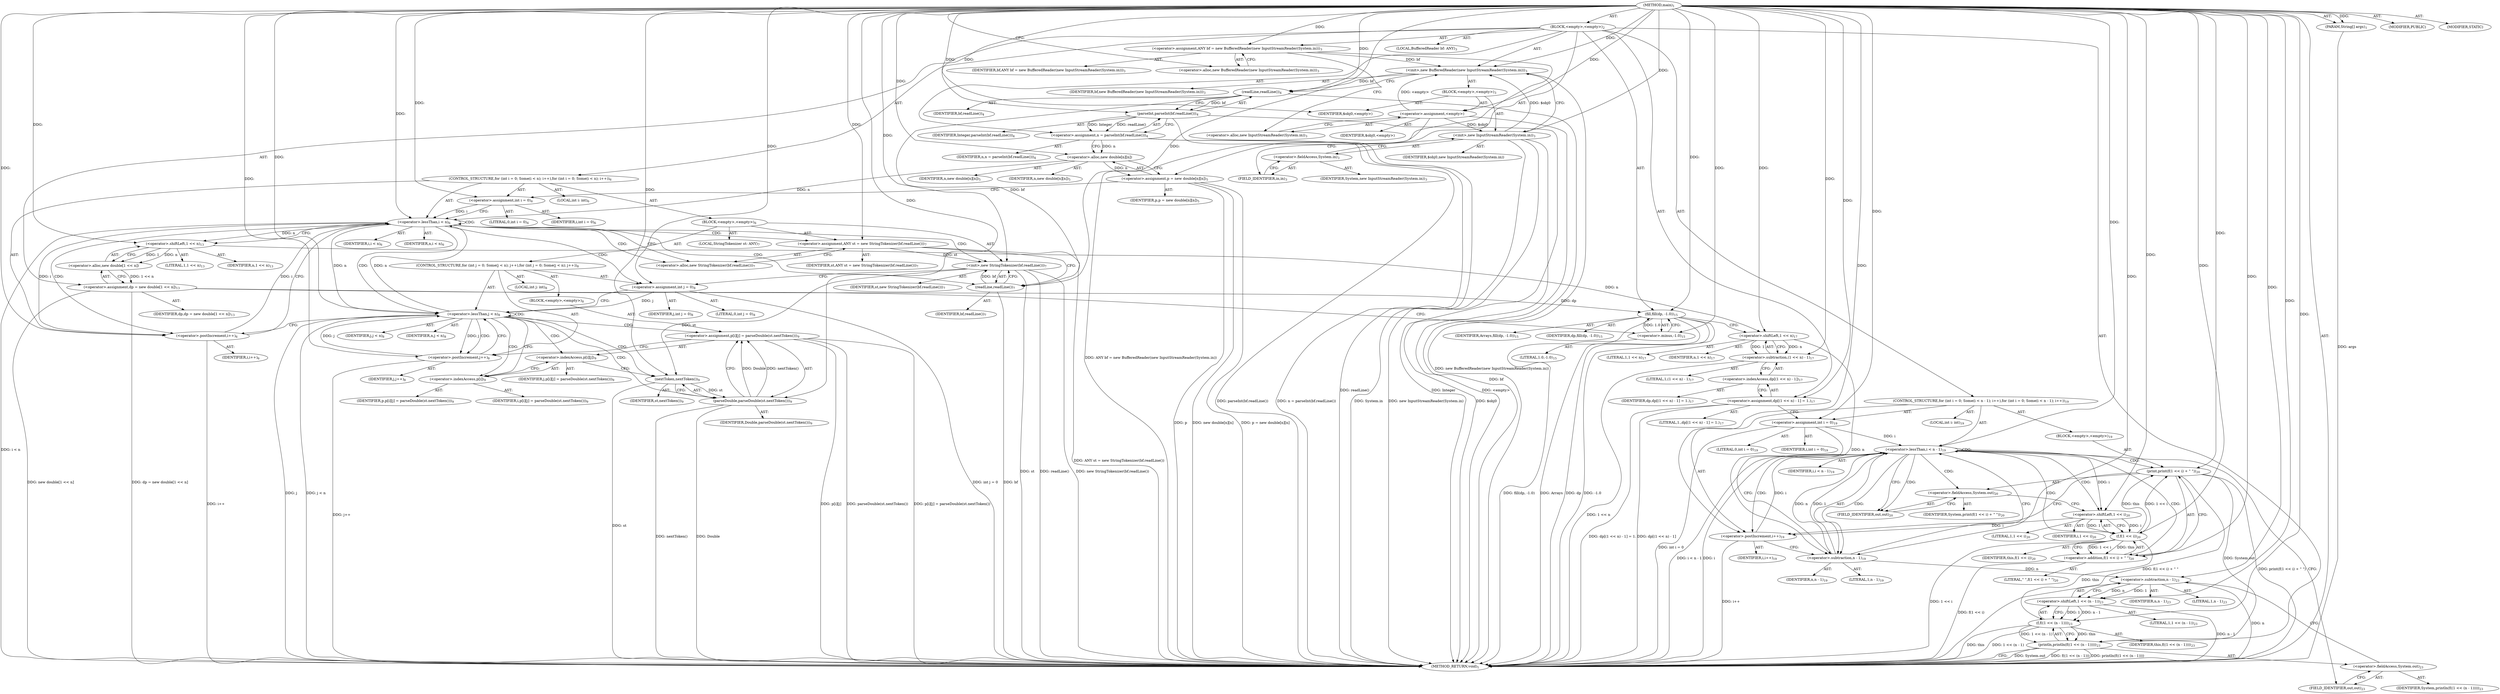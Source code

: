 digraph "main" {  
"21" [label = <(METHOD,main)<SUB>1</SUB>> ]
"22" [label = <(PARAM,String[] args)<SUB>1</SUB>> ]
"23" [label = <(BLOCK,&lt;empty&gt;,&lt;empty&gt;)<SUB>2</SUB>> ]
"4" [label = <(LOCAL,BufferedReader bf: ANY)<SUB>3</SUB>> ]
"24" [label = <(&lt;operator&gt;.assignment,ANY bf = new BufferedReader(new InputStreamReader(System.in)))<SUB>3</SUB>> ]
"25" [label = <(IDENTIFIER,bf,ANY bf = new BufferedReader(new InputStreamReader(System.in)))<SUB>3</SUB>> ]
"26" [label = <(&lt;operator&gt;.alloc,new BufferedReader(new InputStreamReader(System.in)))<SUB>3</SUB>> ]
"27" [label = <(&lt;init&gt;,new BufferedReader(new InputStreamReader(System.in)))<SUB>3</SUB>> ]
"3" [label = <(IDENTIFIER,bf,new BufferedReader(new InputStreamReader(System.in)))<SUB>3</SUB>> ]
"28" [label = <(BLOCK,&lt;empty&gt;,&lt;empty&gt;)<SUB>3</SUB>> ]
"29" [label = <(&lt;operator&gt;.assignment,&lt;empty&gt;)> ]
"30" [label = <(IDENTIFIER,$obj0,&lt;empty&gt;)> ]
"31" [label = <(&lt;operator&gt;.alloc,new InputStreamReader(System.in))<SUB>3</SUB>> ]
"32" [label = <(&lt;init&gt;,new InputStreamReader(System.in))<SUB>3</SUB>> ]
"33" [label = <(IDENTIFIER,$obj0,new InputStreamReader(System.in))> ]
"34" [label = <(&lt;operator&gt;.fieldAccess,System.in)<SUB>3</SUB>> ]
"35" [label = <(IDENTIFIER,System,new InputStreamReader(System.in))<SUB>3</SUB>> ]
"36" [label = <(FIELD_IDENTIFIER,in,in)<SUB>3</SUB>> ]
"37" [label = <(IDENTIFIER,$obj0,&lt;empty&gt;)> ]
"38" [label = <(&lt;operator&gt;.assignment,n = parseInt(bf.readLine()))<SUB>4</SUB>> ]
"39" [label = <(IDENTIFIER,n,n = parseInt(bf.readLine()))<SUB>4</SUB>> ]
"40" [label = <(parseInt,parseInt(bf.readLine()))<SUB>4</SUB>> ]
"41" [label = <(IDENTIFIER,Integer,parseInt(bf.readLine()))<SUB>4</SUB>> ]
"42" [label = <(readLine,readLine())<SUB>4</SUB>> ]
"43" [label = <(IDENTIFIER,bf,readLine())<SUB>4</SUB>> ]
"44" [label = <(&lt;operator&gt;.assignment,p = new double[n][n])<SUB>5</SUB>> ]
"45" [label = <(IDENTIFIER,p,p = new double[n][n])<SUB>5</SUB>> ]
"46" [label = <(&lt;operator&gt;.alloc,new double[n][n])> ]
"47" [label = <(IDENTIFIER,n,new double[n][n])<SUB>5</SUB>> ]
"48" [label = <(IDENTIFIER,n,new double[n][n])<SUB>5</SUB>> ]
"49" [label = <(CONTROL_STRUCTURE,for (int i = 0; Some(i &lt; n); i++),for (int i = 0; Some(i &lt; n); i++))<SUB>6</SUB>> ]
"50" [label = <(LOCAL,int i: int)<SUB>6</SUB>> ]
"51" [label = <(&lt;operator&gt;.assignment,int i = 0)<SUB>6</SUB>> ]
"52" [label = <(IDENTIFIER,i,int i = 0)<SUB>6</SUB>> ]
"53" [label = <(LITERAL,0,int i = 0)<SUB>6</SUB>> ]
"54" [label = <(&lt;operator&gt;.lessThan,i &lt; n)<SUB>6</SUB>> ]
"55" [label = <(IDENTIFIER,i,i &lt; n)<SUB>6</SUB>> ]
"56" [label = <(IDENTIFIER,n,i &lt; n)<SUB>6</SUB>> ]
"57" [label = <(&lt;operator&gt;.postIncrement,i++)<SUB>6</SUB>> ]
"58" [label = <(IDENTIFIER,i,i++)<SUB>6</SUB>> ]
"59" [label = <(BLOCK,&lt;empty&gt;,&lt;empty&gt;)<SUB>6</SUB>> ]
"6" [label = <(LOCAL,StringTokenizer st: ANY)<SUB>7</SUB>> ]
"60" [label = <(&lt;operator&gt;.assignment,ANY st = new StringTokenizer(bf.readLine()))<SUB>7</SUB>> ]
"61" [label = <(IDENTIFIER,st,ANY st = new StringTokenizer(bf.readLine()))<SUB>7</SUB>> ]
"62" [label = <(&lt;operator&gt;.alloc,new StringTokenizer(bf.readLine()))<SUB>7</SUB>> ]
"63" [label = <(&lt;init&gt;,new StringTokenizer(bf.readLine()))<SUB>7</SUB>> ]
"5" [label = <(IDENTIFIER,st,new StringTokenizer(bf.readLine()))<SUB>7</SUB>> ]
"64" [label = <(readLine,readLine())<SUB>7</SUB>> ]
"65" [label = <(IDENTIFIER,bf,readLine())<SUB>7</SUB>> ]
"66" [label = <(CONTROL_STRUCTURE,for (int j = 0; Some(j &lt; n); j++),for (int j = 0; Some(j &lt; n); j++))<SUB>8</SUB>> ]
"67" [label = <(LOCAL,int j: int)<SUB>8</SUB>> ]
"68" [label = <(&lt;operator&gt;.assignment,int j = 0)<SUB>8</SUB>> ]
"69" [label = <(IDENTIFIER,j,int j = 0)<SUB>8</SUB>> ]
"70" [label = <(LITERAL,0,int j = 0)<SUB>8</SUB>> ]
"71" [label = <(&lt;operator&gt;.lessThan,j &lt; n)<SUB>8</SUB>> ]
"72" [label = <(IDENTIFIER,j,j &lt; n)<SUB>8</SUB>> ]
"73" [label = <(IDENTIFIER,n,j &lt; n)<SUB>8</SUB>> ]
"74" [label = <(&lt;operator&gt;.postIncrement,j++)<SUB>8</SUB>> ]
"75" [label = <(IDENTIFIER,j,j++)<SUB>8</SUB>> ]
"76" [label = <(BLOCK,&lt;empty&gt;,&lt;empty&gt;)<SUB>8</SUB>> ]
"77" [label = <(&lt;operator&gt;.assignment,p[i][j] = parseDouble(st.nextToken()))<SUB>9</SUB>> ]
"78" [label = <(&lt;operator&gt;.indexAccess,p[i][j])<SUB>9</SUB>> ]
"79" [label = <(&lt;operator&gt;.indexAccess,p[i])<SUB>9</SUB>> ]
"80" [label = <(IDENTIFIER,p,p[i][j] = parseDouble(st.nextToken()))<SUB>9</SUB>> ]
"81" [label = <(IDENTIFIER,i,p[i][j] = parseDouble(st.nextToken()))<SUB>9</SUB>> ]
"82" [label = <(IDENTIFIER,j,p[i][j] = parseDouble(st.nextToken()))<SUB>9</SUB>> ]
"83" [label = <(parseDouble,parseDouble(st.nextToken()))<SUB>9</SUB>> ]
"84" [label = <(IDENTIFIER,Double,parseDouble(st.nextToken()))<SUB>9</SUB>> ]
"85" [label = <(nextToken,nextToken())<SUB>9</SUB>> ]
"86" [label = <(IDENTIFIER,st,nextToken())<SUB>9</SUB>> ]
"87" [label = <(&lt;operator&gt;.assignment,dp = new double[1 &lt;&lt; n])<SUB>13</SUB>> ]
"88" [label = <(IDENTIFIER,dp,dp = new double[1 &lt;&lt; n])<SUB>13</SUB>> ]
"89" [label = <(&lt;operator&gt;.alloc,new double[1 &lt;&lt; n])> ]
"90" [label = <(&lt;operator&gt;.shiftLeft,1 &lt;&lt; n)<SUB>13</SUB>> ]
"91" [label = <(LITERAL,1,1 &lt;&lt; n)<SUB>13</SUB>> ]
"92" [label = <(IDENTIFIER,n,1 &lt;&lt; n)<SUB>13</SUB>> ]
"93" [label = <(fill,fill(dp, -1.0))<SUB>15</SUB>> ]
"94" [label = <(IDENTIFIER,Arrays,fill(dp, -1.0))<SUB>15</SUB>> ]
"95" [label = <(IDENTIFIER,dp,fill(dp, -1.0))<SUB>15</SUB>> ]
"96" [label = <(&lt;operator&gt;.minus,-1.0)<SUB>15</SUB>> ]
"97" [label = <(LITERAL,1.0,-1.0)<SUB>15</SUB>> ]
"98" [label = <(&lt;operator&gt;.assignment,dp[(1 &lt;&lt; n) - 1] = 1.)<SUB>17</SUB>> ]
"99" [label = <(&lt;operator&gt;.indexAccess,dp[(1 &lt;&lt; n) - 1])<SUB>17</SUB>> ]
"100" [label = <(IDENTIFIER,dp,dp[(1 &lt;&lt; n) - 1] = 1.)<SUB>17</SUB>> ]
"101" [label = <(&lt;operator&gt;.subtraction,(1 &lt;&lt; n) - 1)<SUB>17</SUB>> ]
"102" [label = <(&lt;operator&gt;.shiftLeft,1 &lt;&lt; n)<SUB>17</SUB>> ]
"103" [label = <(LITERAL,1,1 &lt;&lt; n)<SUB>17</SUB>> ]
"104" [label = <(IDENTIFIER,n,1 &lt;&lt; n)<SUB>17</SUB>> ]
"105" [label = <(LITERAL,1,(1 &lt;&lt; n) - 1)<SUB>17</SUB>> ]
"106" [label = <(LITERAL,1.,dp[(1 &lt;&lt; n) - 1] = 1.)<SUB>17</SUB>> ]
"107" [label = <(CONTROL_STRUCTURE,for (int i = 0; Some(i &lt; n - 1); i++),for (int i = 0; Some(i &lt; n - 1); i++))<SUB>19</SUB>> ]
"108" [label = <(LOCAL,int i: int)<SUB>19</SUB>> ]
"109" [label = <(&lt;operator&gt;.assignment,int i = 0)<SUB>19</SUB>> ]
"110" [label = <(IDENTIFIER,i,int i = 0)<SUB>19</SUB>> ]
"111" [label = <(LITERAL,0,int i = 0)<SUB>19</SUB>> ]
"112" [label = <(&lt;operator&gt;.lessThan,i &lt; n - 1)<SUB>19</SUB>> ]
"113" [label = <(IDENTIFIER,i,i &lt; n - 1)<SUB>19</SUB>> ]
"114" [label = <(&lt;operator&gt;.subtraction,n - 1)<SUB>19</SUB>> ]
"115" [label = <(IDENTIFIER,n,n - 1)<SUB>19</SUB>> ]
"116" [label = <(LITERAL,1,n - 1)<SUB>19</SUB>> ]
"117" [label = <(&lt;operator&gt;.postIncrement,i++)<SUB>19</SUB>> ]
"118" [label = <(IDENTIFIER,i,i++)<SUB>19</SUB>> ]
"119" [label = <(BLOCK,&lt;empty&gt;,&lt;empty&gt;)<SUB>19</SUB>> ]
"120" [label = <(print,print(f(1 &lt;&lt; i) + &quot; &quot;))<SUB>20</SUB>> ]
"121" [label = <(&lt;operator&gt;.fieldAccess,System.out)<SUB>20</SUB>> ]
"122" [label = <(IDENTIFIER,System,print(f(1 &lt;&lt; i) + &quot; &quot;))<SUB>20</SUB>> ]
"123" [label = <(FIELD_IDENTIFIER,out,out)<SUB>20</SUB>> ]
"124" [label = <(&lt;operator&gt;.addition,f(1 &lt;&lt; i) + &quot; &quot;)<SUB>20</SUB>> ]
"125" [label = <(f,f(1 &lt;&lt; i))<SUB>20</SUB>> ]
"126" [label = <(IDENTIFIER,this,f(1 &lt;&lt; i))<SUB>20</SUB>> ]
"127" [label = <(&lt;operator&gt;.shiftLeft,1 &lt;&lt; i)<SUB>20</SUB>> ]
"128" [label = <(LITERAL,1,1 &lt;&lt; i)<SUB>20</SUB>> ]
"129" [label = <(IDENTIFIER,i,1 &lt;&lt; i)<SUB>20</SUB>> ]
"130" [label = <(LITERAL,&quot; &quot;,f(1 &lt;&lt; i) + &quot; &quot;)<SUB>20</SUB>> ]
"131" [label = <(println,println(f((1 &lt;&lt; (n - 1)))))<SUB>23</SUB>> ]
"132" [label = <(&lt;operator&gt;.fieldAccess,System.out)<SUB>23</SUB>> ]
"133" [label = <(IDENTIFIER,System,println(f((1 &lt;&lt; (n - 1)))))<SUB>23</SUB>> ]
"134" [label = <(FIELD_IDENTIFIER,out,out)<SUB>23</SUB>> ]
"135" [label = <(f,f((1 &lt;&lt; (n - 1))))<SUB>23</SUB>> ]
"136" [label = <(IDENTIFIER,this,f((1 &lt;&lt; (n - 1))))<SUB>23</SUB>> ]
"137" [label = <(&lt;operator&gt;.shiftLeft,1 &lt;&lt; (n - 1))<SUB>23</SUB>> ]
"138" [label = <(LITERAL,1,1 &lt;&lt; (n - 1))<SUB>23</SUB>> ]
"139" [label = <(&lt;operator&gt;.subtraction,n - 1)<SUB>23</SUB>> ]
"140" [label = <(IDENTIFIER,n,n - 1)<SUB>23</SUB>> ]
"141" [label = <(LITERAL,1,n - 1)<SUB>23</SUB>> ]
"142" [label = <(MODIFIER,PUBLIC)> ]
"143" [label = <(MODIFIER,STATIC)> ]
"144" [label = <(METHOD_RETURN,void)<SUB>1</SUB>> ]
  "21" -> "22"  [ label = "AST: "] 
  "21" -> "23"  [ label = "AST: "] 
  "21" -> "142"  [ label = "AST: "] 
  "21" -> "143"  [ label = "AST: "] 
  "21" -> "144"  [ label = "AST: "] 
  "23" -> "4"  [ label = "AST: "] 
  "23" -> "24"  [ label = "AST: "] 
  "23" -> "27"  [ label = "AST: "] 
  "23" -> "38"  [ label = "AST: "] 
  "23" -> "44"  [ label = "AST: "] 
  "23" -> "49"  [ label = "AST: "] 
  "23" -> "87"  [ label = "AST: "] 
  "23" -> "93"  [ label = "AST: "] 
  "23" -> "98"  [ label = "AST: "] 
  "23" -> "107"  [ label = "AST: "] 
  "23" -> "131"  [ label = "AST: "] 
  "24" -> "25"  [ label = "AST: "] 
  "24" -> "26"  [ label = "AST: "] 
  "27" -> "3"  [ label = "AST: "] 
  "27" -> "28"  [ label = "AST: "] 
  "28" -> "29"  [ label = "AST: "] 
  "28" -> "32"  [ label = "AST: "] 
  "28" -> "37"  [ label = "AST: "] 
  "29" -> "30"  [ label = "AST: "] 
  "29" -> "31"  [ label = "AST: "] 
  "32" -> "33"  [ label = "AST: "] 
  "32" -> "34"  [ label = "AST: "] 
  "34" -> "35"  [ label = "AST: "] 
  "34" -> "36"  [ label = "AST: "] 
  "38" -> "39"  [ label = "AST: "] 
  "38" -> "40"  [ label = "AST: "] 
  "40" -> "41"  [ label = "AST: "] 
  "40" -> "42"  [ label = "AST: "] 
  "42" -> "43"  [ label = "AST: "] 
  "44" -> "45"  [ label = "AST: "] 
  "44" -> "46"  [ label = "AST: "] 
  "46" -> "47"  [ label = "AST: "] 
  "46" -> "48"  [ label = "AST: "] 
  "49" -> "50"  [ label = "AST: "] 
  "49" -> "51"  [ label = "AST: "] 
  "49" -> "54"  [ label = "AST: "] 
  "49" -> "57"  [ label = "AST: "] 
  "49" -> "59"  [ label = "AST: "] 
  "51" -> "52"  [ label = "AST: "] 
  "51" -> "53"  [ label = "AST: "] 
  "54" -> "55"  [ label = "AST: "] 
  "54" -> "56"  [ label = "AST: "] 
  "57" -> "58"  [ label = "AST: "] 
  "59" -> "6"  [ label = "AST: "] 
  "59" -> "60"  [ label = "AST: "] 
  "59" -> "63"  [ label = "AST: "] 
  "59" -> "66"  [ label = "AST: "] 
  "60" -> "61"  [ label = "AST: "] 
  "60" -> "62"  [ label = "AST: "] 
  "63" -> "5"  [ label = "AST: "] 
  "63" -> "64"  [ label = "AST: "] 
  "64" -> "65"  [ label = "AST: "] 
  "66" -> "67"  [ label = "AST: "] 
  "66" -> "68"  [ label = "AST: "] 
  "66" -> "71"  [ label = "AST: "] 
  "66" -> "74"  [ label = "AST: "] 
  "66" -> "76"  [ label = "AST: "] 
  "68" -> "69"  [ label = "AST: "] 
  "68" -> "70"  [ label = "AST: "] 
  "71" -> "72"  [ label = "AST: "] 
  "71" -> "73"  [ label = "AST: "] 
  "74" -> "75"  [ label = "AST: "] 
  "76" -> "77"  [ label = "AST: "] 
  "77" -> "78"  [ label = "AST: "] 
  "77" -> "83"  [ label = "AST: "] 
  "78" -> "79"  [ label = "AST: "] 
  "78" -> "82"  [ label = "AST: "] 
  "79" -> "80"  [ label = "AST: "] 
  "79" -> "81"  [ label = "AST: "] 
  "83" -> "84"  [ label = "AST: "] 
  "83" -> "85"  [ label = "AST: "] 
  "85" -> "86"  [ label = "AST: "] 
  "87" -> "88"  [ label = "AST: "] 
  "87" -> "89"  [ label = "AST: "] 
  "89" -> "90"  [ label = "AST: "] 
  "90" -> "91"  [ label = "AST: "] 
  "90" -> "92"  [ label = "AST: "] 
  "93" -> "94"  [ label = "AST: "] 
  "93" -> "95"  [ label = "AST: "] 
  "93" -> "96"  [ label = "AST: "] 
  "96" -> "97"  [ label = "AST: "] 
  "98" -> "99"  [ label = "AST: "] 
  "98" -> "106"  [ label = "AST: "] 
  "99" -> "100"  [ label = "AST: "] 
  "99" -> "101"  [ label = "AST: "] 
  "101" -> "102"  [ label = "AST: "] 
  "101" -> "105"  [ label = "AST: "] 
  "102" -> "103"  [ label = "AST: "] 
  "102" -> "104"  [ label = "AST: "] 
  "107" -> "108"  [ label = "AST: "] 
  "107" -> "109"  [ label = "AST: "] 
  "107" -> "112"  [ label = "AST: "] 
  "107" -> "117"  [ label = "AST: "] 
  "107" -> "119"  [ label = "AST: "] 
  "109" -> "110"  [ label = "AST: "] 
  "109" -> "111"  [ label = "AST: "] 
  "112" -> "113"  [ label = "AST: "] 
  "112" -> "114"  [ label = "AST: "] 
  "114" -> "115"  [ label = "AST: "] 
  "114" -> "116"  [ label = "AST: "] 
  "117" -> "118"  [ label = "AST: "] 
  "119" -> "120"  [ label = "AST: "] 
  "120" -> "121"  [ label = "AST: "] 
  "120" -> "124"  [ label = "AST: "] 
  "121" -> "122"  [ label = "AST: "] 
  "121" -> "123"  [ label = "AST: "] 
  "124" -> "125"  [ label = "AST: "] 
  "124" -> "130"  [ label = "AST: "] 
  "125" -> "126"  [ label = "AST: "] 
  "125" -> "127"  [ label = "AST: "] 
  "127" -> "128"  [ label = "AST: "] 
  "127" -> "129"  [ label = "AST: "] 
  "131" -> "132"  [ label = "AST: "] 
  "131" -> "135"  [ label = "AST: "] 
  "132" -> "133"  [ label = "AST: "] 
  "132" -> "134"  [ label = "AST: "] 
  "135" -> "136"  [ label = "AST: "] 
  "135" -> "137"  [ label = "AST: "] 
  "137" -> "138"  [ label = "AST: "] 
  "137" -> "139"  [ label = "AST: "] 
  "139" -> "140"  [ label = "AST: "] 
  "139" -> "141"  [ label = "AST: "] 
  "24" -> "31"  [ label = "CFG: "] 
  "27" -> "42"  [ label = "CFG: "] 
  "38" -> "46"  [ label = "CFG: "] 
  "44" -> "51"  [ label = "CFG: "] 
  "87" -> "96"  [ label = "CFG: "] 
  "93" -> "102"  [ label = "CFG: "] 
  "98" -> "109"  [ label = "CFG: "] 
  "131" -> "144"  [ label = "CFG: "] 
  "26" -> "24"  [ label = "CFG: "] 
  "40" -> "38"  [ label = "CFG: "] 
  "46" -> "44"  [ label = "CFG: "] 
  "51" -> "54"  [ label = "CFG: "] 
  "54" -> "62"  [ label = "CFG: "] 
  "54" -> "90"  [ label = "CFG: "] 
  "57" -> "54"  [ label = "CFG: "] 
  "89" -> "87"  [ label = "CFG: "] 
  "96" -> "93"  [ label = "CFG: "] 
  "99" -> "98"  [ label = "CFG: "] 
  "109" -> "114"  [ label = "CFG: "] 
  "112" -> "123"  [ label = "CFG: "] 
  "112" -> "134"  [ label = "CFG: "] 
  "117" -> "114"  [ label = "CFG: "] 
  "132" -> "139"  [ label = "CFG: "] 
  "135" -> "131"  [ label = "CFG: "] 
  "29" -> "36"  [ label = "CFG: "] 
  "32" -> "27"  [ label = "CFG: "] 
  "42" -> "40"  [ label = "CFG: "] 
  "60" -> "64"  [ label = "CFG: "] 
  "63" -> "68"  [ label = "CFG: "] 
  "90" -> "89"  [ label = "CFG: "] 
  "101" -> "99"  [ label = "CFG: "] 
  "114" -> "112"  [ label = "CFG: "] 
  "120" -> "117"  [ label = "CFG: "] 
  "134" -> "132"  [ label = "CFG: "] 
  "137" -> "135"  [ label = "CFG: "] 
  "31" -> "29"  [ label = "CFG: "] 
  "34" -> "32"  [ label = "CFG: "] 
  "62" -> "60"  [ label = "CFG: "] 
  "64" -> "63"  [ label = "CFG: "] 
  "68" -> "71"  [ label = "CFG: "] 
  "71" -> "79"  [ label = "CFG: "] 
  "71" -> "57"  [ label = "CFG: "] 
  "74" -> "71"  [ label = "CFG: "] 
  "102" -> "101"  [ label = "CFG: "] 
  "121" -> "127"  [ label = "CFG: "] 
  "124" -> "120"  [ label = "CFG: "] 
  "139" -> "137"  [ label = "CFG: "] 
  "36" -> "34"  [ label = "CFG: "] 
  "77" -> "74"  [ label = "CFG: "] 
  "123" -> "121"  [ label = "CFG: "] 
  "125" -> "124"  [ label = "CFG: "] 
  "78" -> "85"  [ label = "CFG: "] 
  "83" -> "77"  [ label = "CFG: "] 
  "127" -> "125"  [ label = "CFG: "] 
  "79" -> "78"  [ label = "CFG: "] 
  "85" -> "83"  [ label = "CFG: "] 
  "21" -> "26"  [ label = "CFG: "] 
  "22" -> "144"  [ label = "DDG: args"] 
  "24" -> "144"  [ label = "DDG: ANY bf = new BufferedReader(new InputStreamReader(System.in))"] 
  "29" -> "144"  [ label = "DDG: &lt;empty&gt;"] 
  "32" -> "144"  [ label = "DDG: $obj0"] 
  "32" -> "144"  [ label = "DDG: System.in"] 
  "32" -> "144"  [ label = "DDG: new InputStreamReader(System.in)"] 
  "27" -> "144"  [ label = "DDG: new BufferedReader(new InputStreamReader(System.in))"] 
  "42" -> "144"  [ label = "DDG: bf"] 
  "40" -> "144"  [ label = "DDG: readLine()"] 
  "38" -> "144"  [ label = "DDG: parseInt(bf.readLine())"] 
  "38" -> "144"  [ label = "DDG: n = parseInt(bf.readLine())"] 
  "44" -> "144"  [ label = "DDG: p"] 
  "44" -> "144"  [ label = "DDG: new double[n][n]"] 
  "44" -> "144"  [ label = "DDG: p = new double[n][n]"] 
  "54" -> "144"  [ label = "DDG: i &lt; n"] 
  "87" -> "144"  [ label = "DDG: new double[1 &lt;&lt; n]"] 
  "87" -> "144"  [ label = "DDG: dp = new double[1 &lt;&lt; n]"] 
  "93" -> "144"  [ label = "DDG: dp"] 
  "93" -> "144"  [ label = "DDG: -1.0"] 
  "93" -> "144"  [ label = "DDG: fill(dp, -1.0)"] 
  "101" -> "144"  [ label = "DDG: 1 &lt;&lt; n"] 
  "98" -> "144"  [ label = "DDG: dp[(1 &lt;&lt; n) - 1]"] 
  "98" -> "144"  [ label = "DDG: dp[(1 &lt;&lt; n) - 1] = 1."] 
  "109" -> "144"  [ label = "DDG: int i = 0"] 
  "112" -> "144"  [ label = "DDG: i"] 
  "112" -> "144"  [ label = "DDG: i &lt; n - 1"] 
  "131" -> "144"  [ label = "DDG: System.out"] 
  "135" -> "144"  [ label = "DDG: this"] 
  "139" -> "144"  [ label = "DDG: n"] 
  "137" -> "144"  [ label = "DDG: n - 1"] 
  "135" -> "144"  [ label = "DDG: 1 &lt;&lt; (n - 1)"] 
  "131" -> "144"  [ label = "DDG: f((1 &lt;&lt; (n - 1)))"] 
  "131" -> "144"  [ label = "DDG: println(f((1 &lt;&lt; (n - 1))))"] 
  "125" -> "144"  [ label = "DDG: 1 &lt;&lt; i"] 
  "124" -> "144"  [ label = "DDG: f(1 &lt;&lt; i)"] 
  "120" -> "144"  [ label = "DDG: f(1 &lt;&lt; i) + &quot; &quot;"] 
  "120" -> "144"  [ label = "DDG: print(f(1 &lt;&lt; i) + &quot; &quot;)"] 
  "117" -> "144"  [ label = "DDG: i++"] 
  "60" -> "144"  [ label = "DDG: ANY st = new StringTokenizer(bf.readLine())"] 
  "63" -> "144"  [ label = "DDG: st"] 
  "64" -> "144"  [ label = "DDG: bf"] 
  "63" -> "144"  [ label = "DDG: readLine()"] 
  "63" -> "144"  [ label = "DDG: new StringTokenizer(bf.readLine())"] 
  "68" -> "144"  [ label = "DDG: int j = 0"] 
  "71" -> "144"  [ label = "DDG: j"] 
  "71" -> "144"  [ label = "DDG: j &lt; n"] 
  "57" -> "144"  [ label = "DDG: i++"] 
  "77" -> "144"  [ label = "DDG: p[i][j]"] 
  "85" -> "144"  [ label = "DDG: st"] 
  "83" -> "144"  [ label = "DDG: nextToken()"] 
  "77" -> "144"  [ label = "DDG: parseDouble(st.nextToken())"] 
  "77" -> "144"  [ label = "DDG: p[i][j] = parseDouble(st.nextToken())"] 
  "74" -> "144"  [ label = "DDG: j++"] 
  "40" -> "144"  [ label = "DDG: Integer"] 
  "83" -> "144"  [ label = "DDG: Double"] 
  "93" -> "144"  [ label = "DDG: Arrays"] 
  "21" -> "22"  [ label = "DDG: "] 
  "21" -> "24"  [ label = "DDG: "] 
  "40" -> "38"  [ label = "DDG: Integer"] 
  "40" -> "38"  [ label = "DDG: readLine()"] 
  "46" -> "44"  [ label = "DDG: n"] 
  "89" -> "87"  [ label = "DDG: 1 &lt;&lt; n"] 
  "21" -> "98"  [ label = "DDG: "] 
  "24" -> "27"  [ label = "DDG: bf"] 
  "21" -> "27"  [ label = "DDG: "] 
  "29" -> "27"  [ label = "DDG: &lt;empty&gt;"] 
  "32" -> "27"  [ label = "DDG: $obj0"] 
  "21" -> "51"  [ label = "DDG: "] 
  "21" -> "93"  [ label = "DDG: "] 
  "87" -> "93"  [ label = "DDG: dp"] 
  "96" -> "93"  [ label = "DDG: 1.0"] 
  "21" -> "109"  [ label = "DDG: "] 
  "120" -> "131"  [ label = "DDG: System.out"] 
  "135" -> "131"  [ label = "DDG: this"] 
  "135" -> "131"  [ label = "DDG: 1 &lt;&lt; (n - 1)"] 
  "21" -> "29"  [ label = "DDG: "] 
  "21" -> "37"  [ label = "DDG: "] 
  "21" -> "40"  [ label = "DDG: "] 
  "42" -> "40"  [ label = "DDG: bf"] 
  "38" -> "46"  [ label = "DDG: n"] 
  "21" -> "46"  [ label = "DDG: "] 
  "51" -> "54"  [ label = "DDG: i"] 
  "57" -> "54"  [ label = "DDG: i"] 
  "21" -> "54"  [ label = "DDG: "] 
  "46" -> "54"  [ label = "DDG: n"] 
  "71" -> "54"  [ label = "DDG: n"] 
  "54" -> "57"  [ label = "DDG: i"] 
  "21" -> "57"  [ label = "DDG: "] 
  "21" -> "60"  [ label = "DDG: "] 
  "90" -> "89"  [ label = "DDG: 1"] 
  "90" -> "89"  [ label = "DDG: n"] 
  "21" -> "96"  [ label = "DDG: "] 
  "109" -> "112"  [ label = "DDG: i"] 
  "117" -> "112"  [ label = "DDG: i"] 
  "21" -> "112"  [ label = "DDG: "] 
  "114" -> "112"  [ label = "DDG: n"] 
  "114" -> "112"  [ label = "DDG: 1"] 
  "127" -> "117"  [ label = "DDG: i"] 
  "21" -> "117"  [ label = "DDG: "] 
  "125" -> "135"  [ label = "DDG: this"] 
  "21" -> "135"  [ label = "DDG: "] 
  "137" -> "135"  [ label = "DDG: 1"] 
  "137" -> "135"  [ label = "DDG: n - 1"] 
  "29" -> "32"  [ label = "DDG: $obj0"] 
  "21" -> "32"  [ label = "DDG: "] 
  "27" -> "42"  [ label = "DDG: bf"] 
  "21" -> "42"  [ label = "DDG: "] 
  "60" -> "63"  [ label = "DDG: st"] 
  "21" -> "63"  [ label = "DDG: "] 
  "64" -> "63"  [ label = "DDG: bf"] 
  "21" -> "68"  [ label = "DDG: "] 
  "21" -> "90"  [ label = "DDG: "] 
  "54" -> "90"  [ label = "DDG: n"] 
  "102" -> "101"  [ label = "DDG: 1"] 
  "102" -> "101"  [ label = "DDG: n"] 
  "21" -> "101"  [ label = "DDG: "] 
  "102" -> "114"  [ label = "DDG: n"] 
  "21" -> "114"  [ label = "DDG: "] 
  "125" -> "120"  [ label = "DDG: this"] 
  "125" -> "120"  [ label = "DDG: 1 &lt;&lt; i"] 
  "21" -> "120"  [ label = "DDG: "] 
  "21" -> "137"  [ label = "DDG: "] 
  "139" -> "137"  [ label = "DDG: n"] 
  "139" -> "137"  [ label = "DDG: 1"] 
  "42" -> "64"  [ label = "DDG: bf"] 
  "21" -> "64"  [ label = "DDG: "] 
  "68" -> "71"  [ label = "DDG: j"] 
  "74" -> "71"  [ label = "DDG: j"] 
  "21" -> "71"  [ label = "DDG: "] 
  "54" -> "71"  [ label = "DDG: n"] 
  "71" -> "74"  [ label = "DDG: j"] 
  "21" -> "74"  [ label = "DDG: "] 
  "83" -> "77"  [ label = "DDG: Double"] 
  "83" -> "77"  [ label = "DDG: nextToken()"] 
  "21" -> "102"  [ label = "DDG: "] 
  "90" -> "102"  [ label = "DDG: n"] 
  "125" -> "124"  [ label = "DDG: this"] 
  "125" -> "124"  [ label = "DDG: 1 &lt;&lt; i"] 
  "21" -> "124"  [ label = "DDG: "] 
  "114" -> "139"  [ label = "DDG: n"] 
  "21" -> "139"  [ label = "DDG: "] 
  "21" -> "125"  [ label = "DDG: "] 
  "127" -> "125"  [ label = "DDG: 1"] 
  "127" -> "125"  [ label = "DDG: i"] 
  "21" -> "83"  [ label = "DDG: "] 
  "85" -> "83"  [ label = "DDG: st"] 
  "21" -> "127"  [ label = "DDG: "] 
  "112" -> "127"  [ label = "DDG: i"] 
  "63" -> "85"  [ label = "DDG: st"] 
  "21" -> "85"  [ label = "DDG: "] 
  "54" -> "68"  [ label = "CDG: "] 
  "54" -> "60"  [ label = "CDG: "] 
  "54" -> "64"  [ label = "CDG: "] 
  "54" -> "57"  [ label = "CDG: "] 
  "54" -> "54"  [ label = "CDG: "] 
  "54" -> "71"  [ label = "CDG: "] 
  "54" -> "63"  [ label = "CDG: "] 
  "54" -> "62"  [ label = "CDG: "] 
  "112" -> "120"  [ label = "CDG: "] 
  "112" -> "114"  [ label = "CDG: "] 
  "112" -> "121"  [ label = "CDG: "] 
  "112" -> "123"  [ label = "CDG: "] 
  "112" -> "112"  [ label = "CDG: "] 
  "112" -> "117"  [ label = "CDG: "] 
  "112" -> "127"  [ label = "CDG: "] 
  "112" -> "124"  [ label = "CDG: "] 
  "112" -> "125"  [ label = "CDG: "] 
  "71" -> "77"  [ label = "CDG: "] 
  "71" -> "85"  [ label = "CDG: "] 
  "71" -> "74"  [ label = "CDG: "] 
  "71" -> "79"  [ label = "CDG: "] 
  "71" -> "83"  [ label = "CDG: "] 
  "71" -> "71"  [ label = "CDG: "] 
  "71" -> "78"  [ label = "CDG: "] 
}
